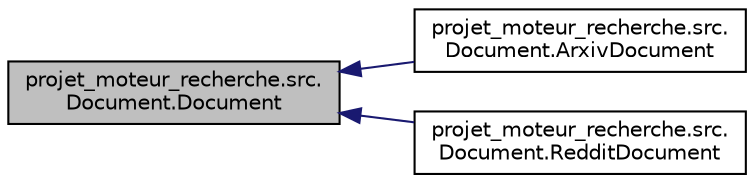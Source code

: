 digraph "projet_moteur_recherche.src.Document.Document"
{
 // LATEX_PDF_SIZE
  edge [fontname="Helvetica",fontsize="10",labelfontname="Helvetica",labelfontsize="10"];
  node [fontname="Helvetica",fontsize="10",shape=record];
  rankdir="LR";
  Node1 [label="projet_moteur_recherche.src.\lDocument.Document",height=0.2,width=0.4,color="black", fillcolor="grey75", style="filled", fontcolor="black",tooltip=" "];
  Node1 -> Node2 [dir="back",color="midnightblue",fontsize="10",style="solid",fontname="Helvetica"];
  Node2 [label="projet_moteur_recherche.src.\lDocument.ArxivDocument",height=0.2,width=0.4,color="black", fillcolor="white", style="filled",URL="$classprojet__moteur__recherche_1_1src_1_1Document_1_1ArxivDocument.html",tooltip=" "];
  Node1 -> Node3 [dir="back",color="midnightblue",fontsize="10",style="solid",fontname="Helvetica"];
  Node3 [label="projet_moteur_recherche.src.\lDocument.RedditDocument",height=0.2,width=0.4,color="black", fillcolor="white", style="filled",URL="$classprojet__moteur__recherche_1_1src_1_1Document_1_1RedditDocument.html",tooltip=" "];
}
